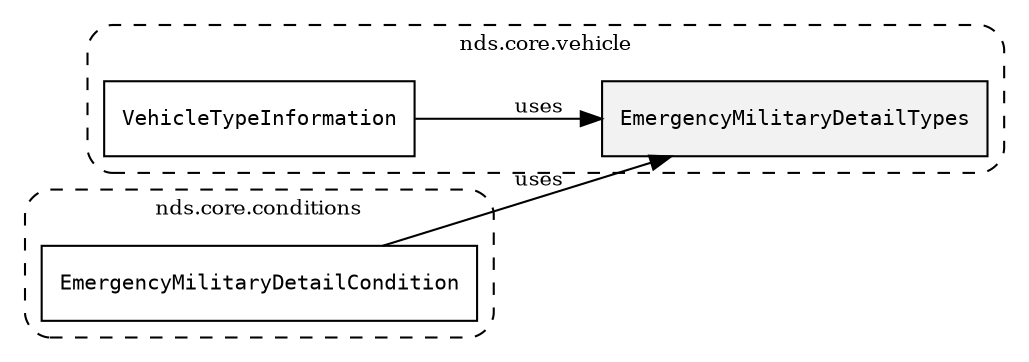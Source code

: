 /**
 * This dot file creates symbol collaboration diagram for EmergencyMilitaryDetailTypes.
 */
digraph ZSERIO
{
    node [shape=box, fontsize=10];
    rankdir="LR";
    fontsize=10;
    tooltip="EmergencyMilitaryDetailTypes collaboration diagram";

    subgraph "cluster_nds.core.vehicle"
    {
        style="dashed, rounded";
        label="nds.core.vehicle";
        tooltip="Package nds.core.vehicle";
        href="../../../content/packages/nds.core.vehicle.html#Package-nds-core-vehicle";
        target="_parent";

        "EmergencyMilitaryDetailTypes" [style="filled", fillcolor="#0000000D", target="_parent", label=<<font face="monospace"><table align="center" border="0" cellspacing="0" cellpadding="0"><tr><td href="../../../content/packages/nds.core.vehicle.html#Bitmask-EmergencyMilitaryDetailTypes" title="Bitmask defined in nds.core.vehicle">EmergencyMilitaryDetailTypes</td></tr></table></font>>];
        "VehicleTypeInformation" [target="_parent", label=<<font face="monospace"><table align="center" border="0" cellspacing="0" cellpadding="0"><tr><td href="../../../content/packages/nds.core.vehicle.html#Structure-VehicleTypeInformation" title="Structure defined in nds.core.vehicle">VehicleTypeInformation</td></tr></table></font>>];
    }

    subgraph "cluster_nds.core.conditions"
    {
        style="dashed, rounded";
        label="nds.core.conditions";
        tooltip="Package nds.core.conditions";
        href="../../../content/packages/nds.core.conditions.html#Package-nds-core-conditions";
        target="_parent";

        "EmergencyMilitaryDetailCondition" [target="_parent", label=<<font face="monospace"><table align="center" border="0" cellspacing="0" cellpadding="0"><tr><td href="../../../content/packages/nds.core.conditions.html#Structure-EmergencyMilitaryDetailCondition" title="Structure defined in nds.core.conditions">EmergencyMilitaryDetailCondition</td></tr></table></font>>];
    }

    "EmergencyMilitaryDetailCondition" -> "EmergencyMilitaryDetailTypes" [label="uses", fontsize=10];
    "VehicleTypeInformation" -> "EmergencyMilitaryDetailTypes" [label="uses", fontsize=10];
}
